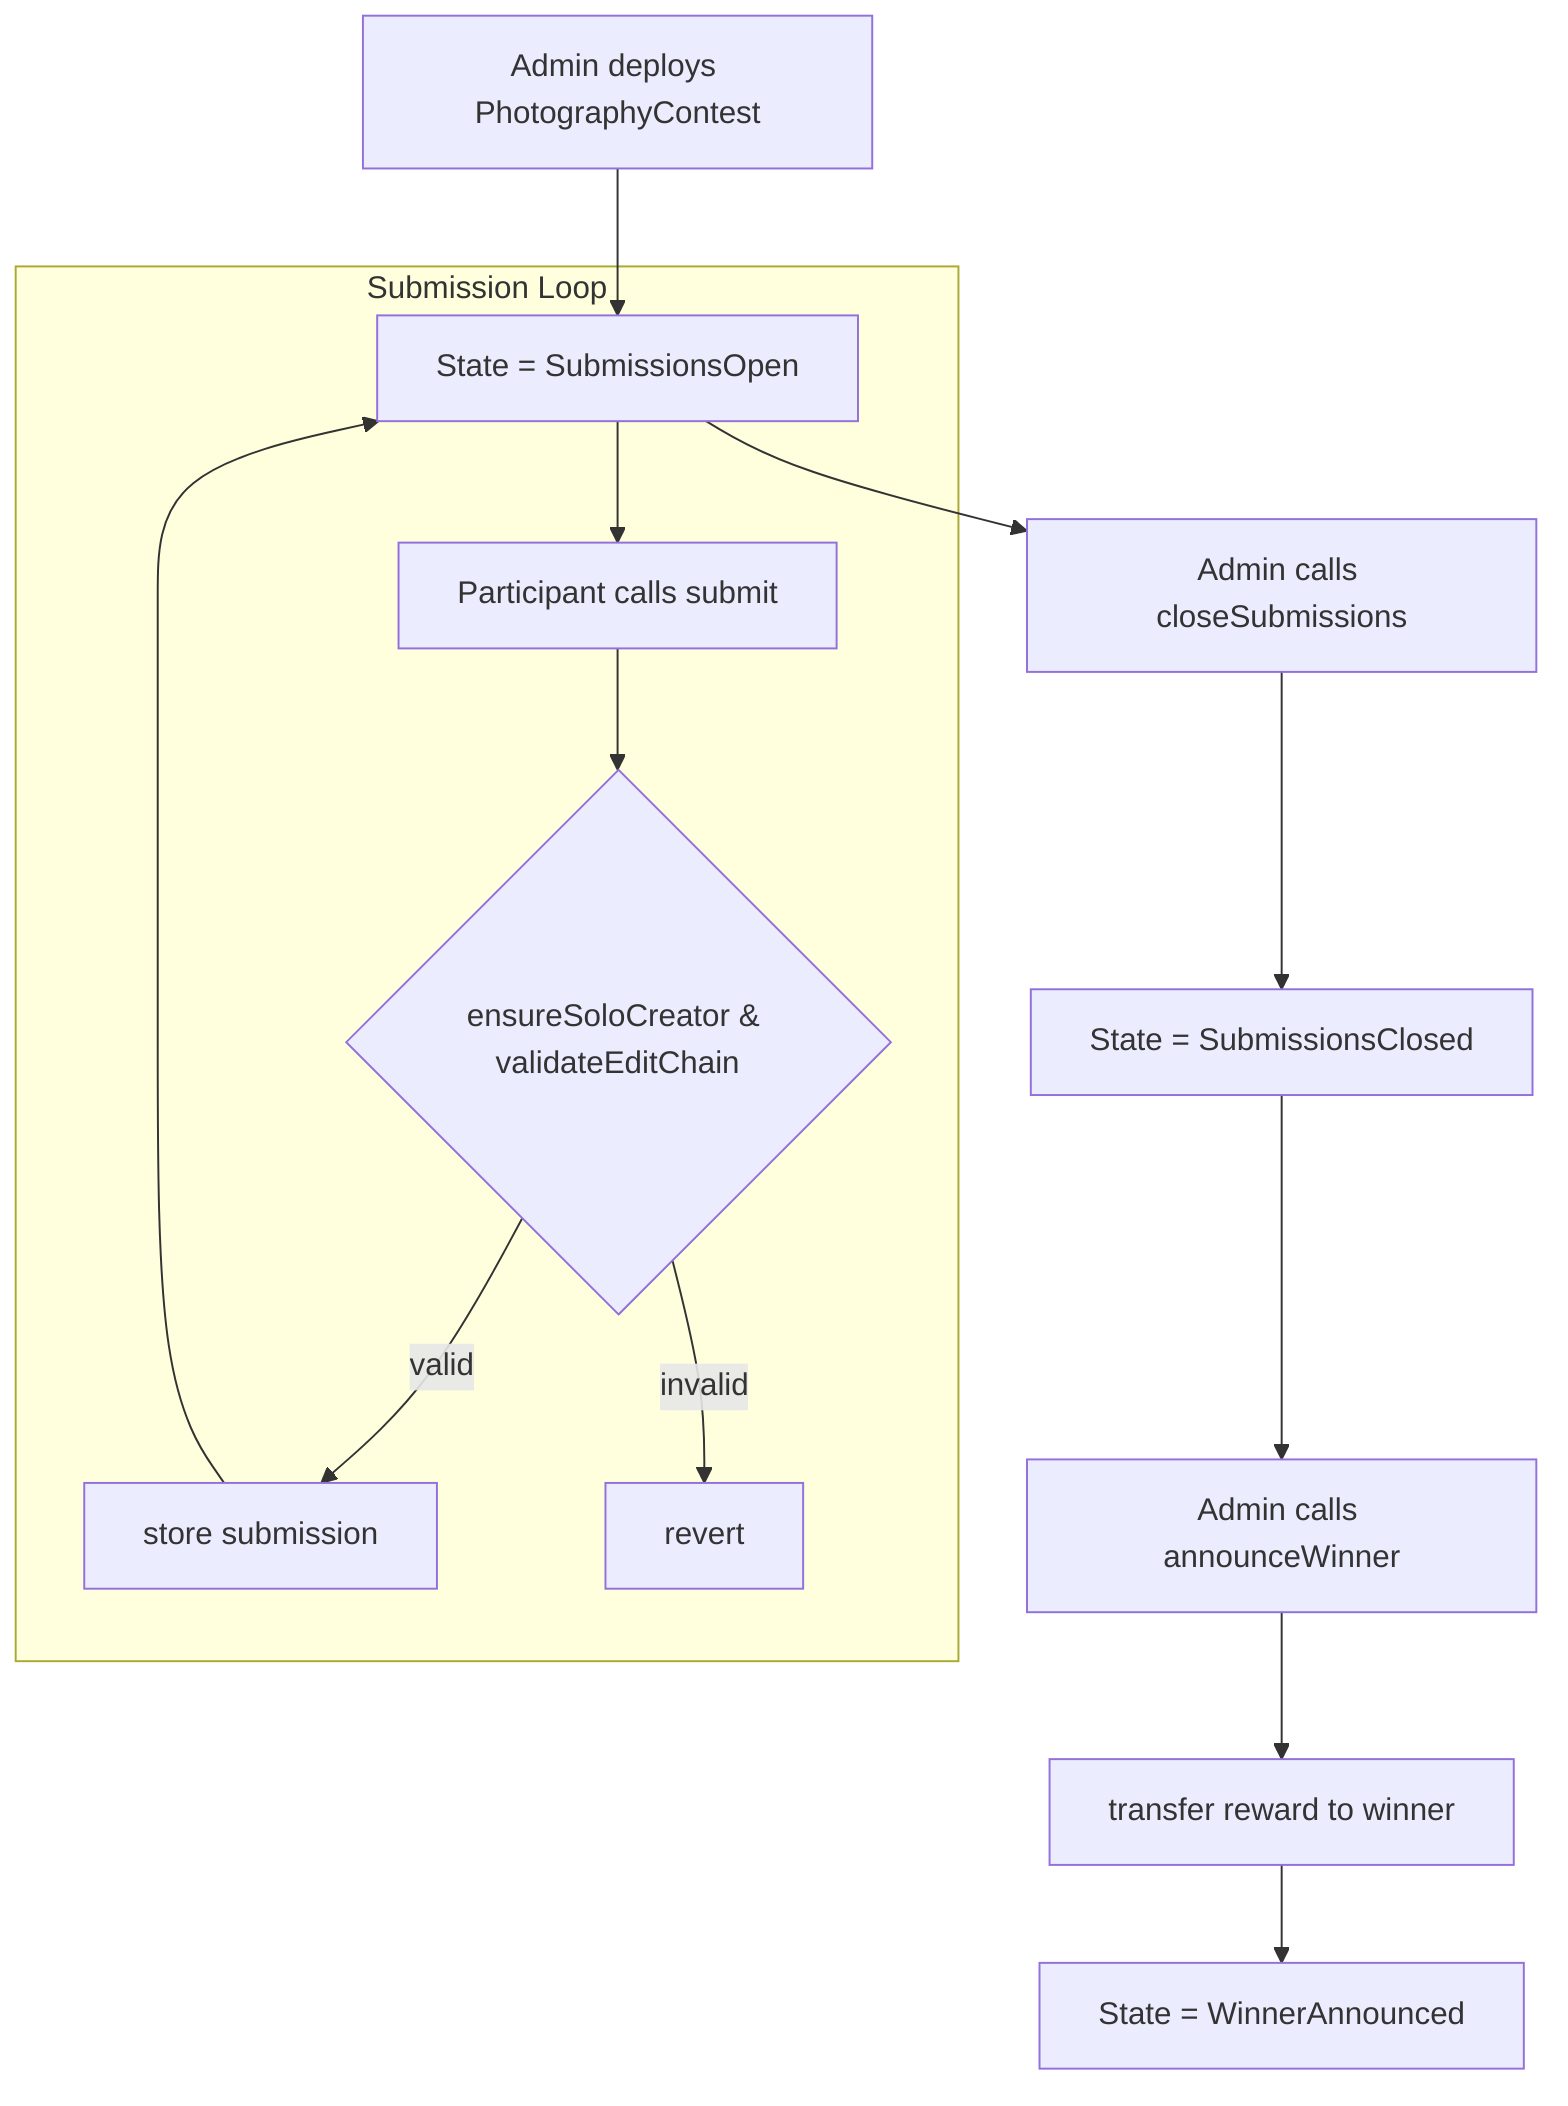 flowchart TD
  A[Admin deploys PhotographyContest] --> B[State = SubmissionsOpen]

  subgraph Submission Loop
    B --> C[Participant calls submit]
    C --> D{ensureSoloCreator & validateEditChain}
    D -->|valid| E[store submission]
    D -->|invalid| F[revert]
    E --> B
  end

  B --> G[Admin calls closeSubmissions]
  G --> H[State = SubmissionsClosed]

  H --> I[Admin calls announceWinner]
  I --> J[transfer reward to winner]
  J --> K[State = WinnerAnnounced]
